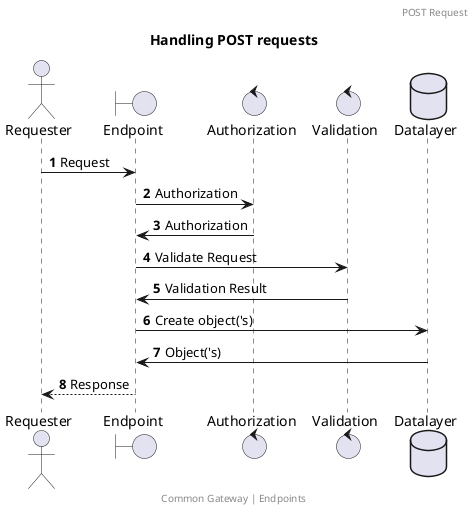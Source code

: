 @startuml
title: Handling POST requests
footer: Common Gateway | Endpoints
header: POST Request
autonumber

actor       Requester        as Requester
boundary    Endpoint         as Endpoint
control     Authorization    as Authorization
control     Validation       as Validation
database    Datalayer        as Datalayer

Requester -> Endpoint: Request
Endpoint -> Authorization  : Authorization
Authorization -> Endpoint  : Authorization
Endpoint -> Validation : Validate Request
Validation -> Endpoint : Validation Result
Endpoint -> Datalayer : Create object('s)
Datalayer -> Endpoint : Object('s)
Endpoint --> Requester: Response
@enduml